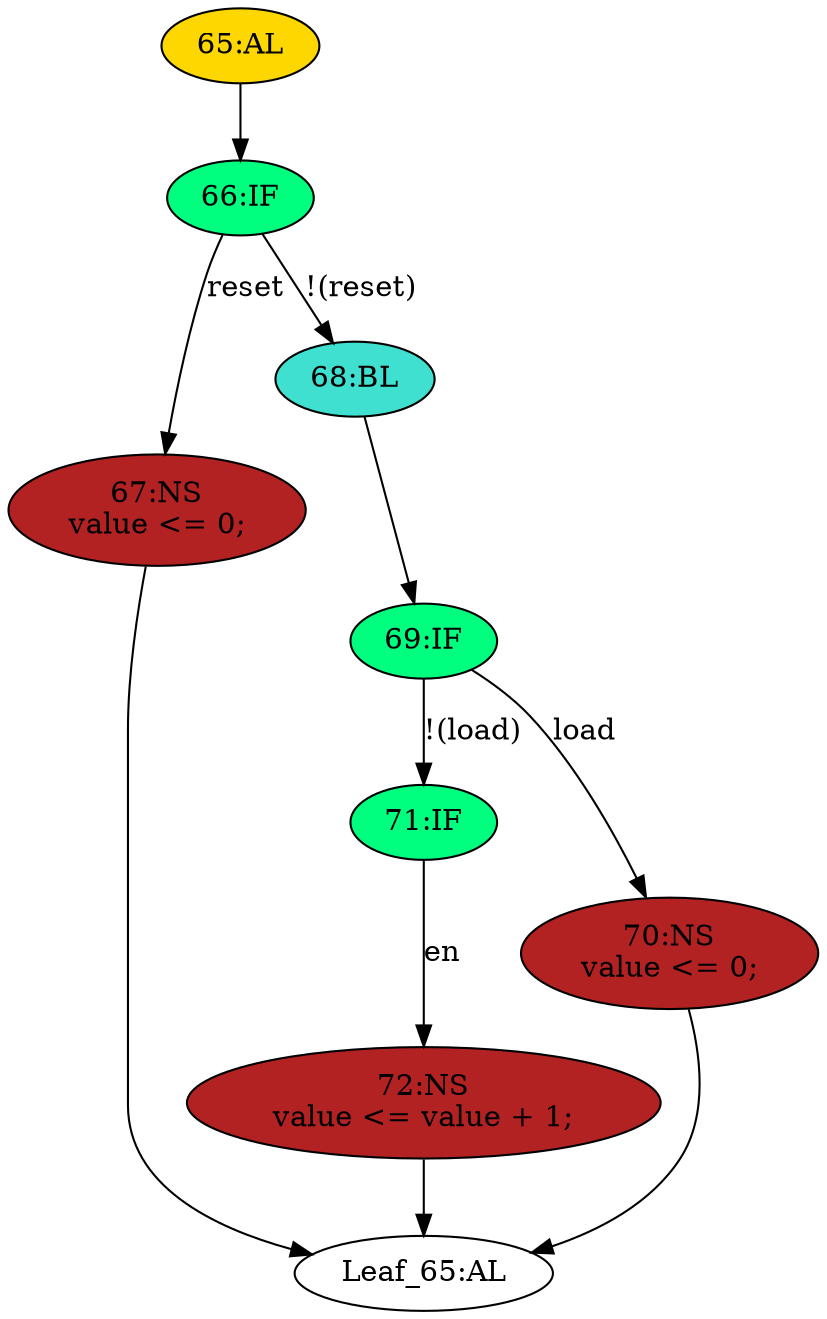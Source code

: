 strict digraph "" {
	node [label="\N"];
	"67:NS"	 [ast="<pyverilog.vparser.ast.NonblockingSubstitution object at 0x7fa986a4ec90>",
		fillcolor=firebrick,
		label="67:NS
value <= 0;",
		statements="[<pyverilog.vparser.ast.NonblockingSubstitution object at 0x7fa986a4ec90>]",
		style=filled,
		typ=NonblockingSubstitution];
	"Leaf_65:AL"	 [def_var="['value']",
		label="Leaf_65:AL"];
	"67:NS" -> "Leaf_65:AL"	 [cond="[]",
		lineno=None];
	"66:IF"	 [ast="<pyverilog.vparser.ast.IfStatement object at 0x7fa986359390>",
		fillcolor=springgreen,
		label="66:IF",
		statements="[]",
		style=filled,
		typ=IfStatement];
	"66:IF" -> "67:NS"	 [cond="['reset']",
		label=reset,
		lineno=66];
	"68:BL"	 [ast="<pyverilog.vparser.ast.Block object at 0x7fa9863593d0>",
		fillcolor=turquoise,
		label="68:BL",
		statements="[]",
		style=filled,
		typ=Block];
	"66:IF" -> "68:BL"	 [cond="['reset']",
		label="!(reset)",
		lineno=66];
	"72:NS"	 [ast="<pyverilog.vparser.ast.NonblockingSubstitution object at 0x7fa986359110>",
		fillcolor=firebrick,
		label="72:NS
value <= value + 1;",
		statements="[<pyverilog.vparser.ast.NonblockingSubstitution object at 0x7fa986359110>]",
		style=filled,
		typ=NonblockingSubstitution];
	"72:NS" -> "Leaf_65:AL"	 [cond="[]",
		lineno=None];
	"71:IF"	 [ast="<pyverilog.vparser.ast.IfStatement object at 0x7fa986359050>",
		fillcolor=springgreen,
		label="71:IF",
		statements="[]",
		style=filled,
		typ=IfStatement];
	"71:IF" -> "72:NS"	 [cond="['en']",
		label=en,
		lineno=71];
	"69:IF"	 [ast="<pyverilog.vparser.ast.IfStatement object at 0x7fa986359410>",
		fillcolor=springgreen,
		label="69:IF",
		statements="[]",
		style=filled,
		typ=IfStatement];
	"68:BL" -> "69:IF"	 [cond="[]",
		lineno=None];
	"70:NS"	 [ast="<pyverilog.vparser.ast.NonblockingSubstitution object at 0x7fa986359450>",
		fillcolor=firebrick,
		label="70:NS
value <= 0;",
		statements="[<pyverilog.vparser.ast.NonblockingSubstitution object at 0x7fa986359450>]",
		style=filled,
		typ=NonblockingSubstitution];
	"70:NS" -> "Leaf_65:AL"	 [cond="[]",
		lineno=None];
	"69:IF" -> "71:IF"	 [cond="['load']",
		label="!(load)",
		lineno=69];
	"69:IF" -> "70:NS"	 [cond="['load']",
		label=load,
		lineno=69];
	"65:AL"	 [ast="<pyverilog.vparser.ast.Always object at 0x7fa986332450>",
		clk_sens=True,
		fillcolor=gold,
		label="65:AL",
		sens="['clk', 'reset']",
		statements="[]",
		style=filled,
		typ=Always,
		use_var="['reset', 'load', 'en', 'value']"];
	"65:AL" -> "66:IF"	 [cond="[]",
		lineno=None];
}
